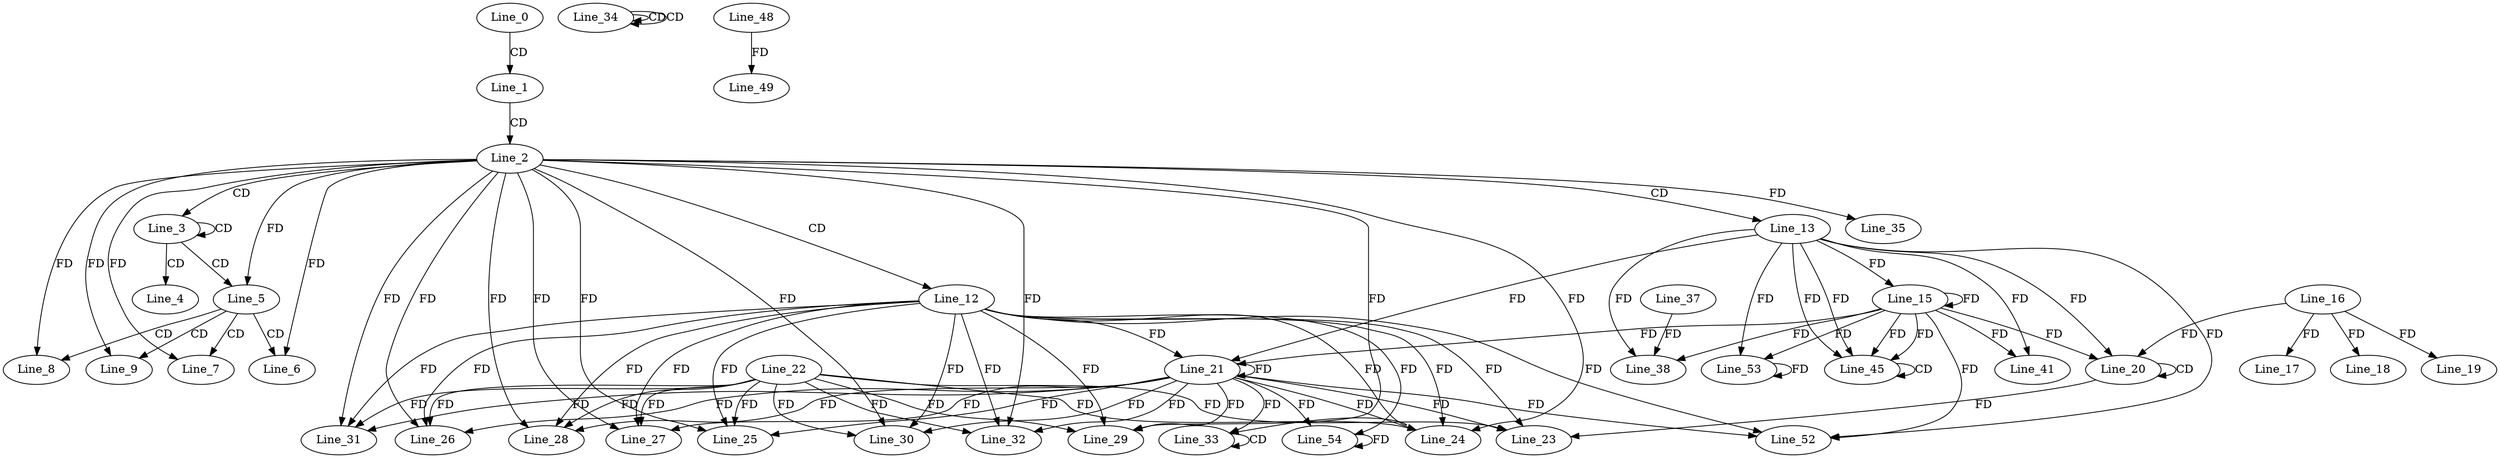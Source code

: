 digraph G {
  Line_0;
  Line_1;
  Line_2;
  Line_3;
  Line_3;
  Line_4;
  Line_5;
  Line_6;
  Line_6;
  Line_7;
  Line_7;
  Line_8;
  Line_8;
  Line_9;
  Line_9;
  Line_12;
  Line_13;
  Line_15;
  Line_15;
  Line_16;
  Line_17;
  Line_18;
  Line_19;
  Line_20;
  Line_20;
  Line_21;
  Line_21;
  Line_21;
  Line_21;
  Line_23;
  Line_22;
  Line_23;
  Line_24;
  Line_24;
  Line_24;
  Line_25;
  Line_25;
  Line_25;
  Line_26;
  Line_26;
  Line_26;
  Line_27;
  Line_27;
  Line_27;
  Line_28;
  Line_28;
  Line_28;
  Line_29;
  Line_29;
  Line_29;
  Line_30;
  Line_30;
  Line_30;
  Line_31;
  Line_31;
  Line_31;
  Line_32;
  Line_32;
  Line_32;
  Line_33;
  Line_33;
  Line_34;
  Line_34;
  Line_34;
  Line_35;
  Line_38;
  Line_37;
  Line_41;
  Line_45;
  Line_45;
  Line_48;
  Line_49;
  Line_52;
  Line_53;
  Line_54;
  Line_0 -> Line_1 [ label="CD" ];
  Line_1 -> Line_2 [ label="CD" ];
  Line_2 -> Line_3 [ label="CD" ];
  Line_3 -> Line_3 [ label="CD" ];
  Line_3 -> Line_4 [ label="CD" ];
  Line_3 -> Line_5 [ label="CD" ];
  Line_2 -> Line_5 [ label="FD" ];
  Line_5 -> Line_6 [ label="CD" ];
  Line_2 -> Line_6 [ label="FD" ];
  Line_5 -> Line_7 [ label="CD" ];
  Line_2 -> Line_7 [ label="FD" ];
  Line_5 -> Line_8 [ label="CD" ];
  Line_2 -> Line_8 [ label="FD" ];
  Line_5 -> Line_9 [ label="CD" ];
  Line_2 -> Line_9 [ label="FD" ];
  Line_2 -> Line_12 [ label="CD" ];
  Line_2 -> Line_13 [ label="CD" ];
  Line_13 -> Line_15 [ label="FD" ];
  Line_15 -> Line_15 [ label="FD" ];
  Line_16 -> Line_17 [ label="FD" ];
  Line_16 -> Line_18 [ label="FD" ];
  Line_16 -> Line_19 [ label="FD" ];
  Line_20 -> Line_20 [ label="CD" ];
  Line_13 -> Line_20 [ label="FD" ];
  Line_15 -> Line_20 [ label="FD" ];
  Line_16 -> Line_20 [ label="FD" ];
  Line_12 -> Line_21 [ label="FD" ];
  Line_21 -> Line_21 [ label="FD" ];
  Line_13 -> Line_21 [ label="FD" ];
  Line_15 -> Line_21 [ label="FD" ];
  Line_12 -> Line_23 [ label="FD" ];
  Line_21 -> Line_23 [ label="FD" ];
  Line_20 -> Line_23 [ label="FD" ];
  Line_22 -> Line_23 [ label="FD" ];
  Line_12 -> Line_24 [ label="FD" ];
  Line_21 -> Line_24 [ label="FD" ];
  Line_22 -> Line_24 [ label="FD" ];
  Line_2 -> Line_24 [ label="FD" ];
  Line_12 -> Line_25 [ label="FD" ];
  Line_21 -> Line_25 [ label="FD" ];
  Line_22 -> Line_25 [ label="FD" ];
  Line_2 -> Line_25 [ label="FD" ];
  Line_12 -> Line_26 [ label="FD" ];
  Line_21 -> Line_26 [ label="FD" ];
  Line_22 -> Line_26 [ label="FD" ];
  Line_2 -> Line_26 [ label="FD" ];
  Line_12 -> Line_27 [ label="FD" ];
  Line_21 -> Line_27 [ label="FD" ];
  Line_22 -> Line_27 [ label="FD" ];
  Line_2 -> Line_27 [ label="FD" ];
  Line_12 -> Line_28 [ label="FD" ];
  Line_21 -> Line_28 [ label="FD" ];
  Line_22 -> Line_28 [ label="FD" ];
  Line_2 -> Line_28 [ label="FD" ];
  Line_12 -> Line_29 [ label="FD" ];
  Line_21 -> Line_29 [ label="FD" ];
  Line_22 -> Line_29 [ label="FD" ];
  Line_2 -> Line_29 [ label="FD" ];
  Line_12 -> Line_30 [ label="FD" ];
  Line_21 -> Line_30 [ label="FD" ];
  Line_22 -> Line_30 [ label="FD" ];
  Line_2 -> Line_30 [ label="FD" ];
  Line_12 -> Line_31 [ label="FD" ];
  Line_21 -> Line_31 [ label="FD" ];
  Line_22 -> Line_31 [ label="FD" ];
  Line_2 -> Line_31 [ label="FD" ];
  Line_12 -> Line_32 [ label="FD" ];
  Line_21 -> Line_32 [ label="FD" ];
  Line_22 -> Line_32 [ label="FD" ];
  Line_2 -> Line_32 [ label="FD" ];
  Line_33 -> Line_33 [ label="CD" ];
  Line_12 -> Line_33 [ label="FD" ];
  Line_21 -> Line_33 [ label="FD" ];
  Line_34 -> Line_34 [ label="CD" ];
  Line_34 -> Line_34 [ label="CD" ];
  Line_2 -> Line_35 [ label="FD" ];
  Line_13 -> Line_38 [ label="FD" ];
  Line_15 -> Line_38 [ label="FD" ];
  Line_37 -> Line_38 [ label="FD" ];
  Line_13 -> Line_41 [ label="FD" ];
  Line_15 -> Line_41 [ label="FD" ];
  Line_13 -> Line_45 [ label="FD" ];
  Line_15 -> Line_45 [ label="FD" ];
  Line_45 -> Line_45 [ label="CD" ];
  Line_13 -> Line_45 [ label="FD" ];
  Line_15 -> Line_45 [ label="FD" ];
  Line_48 -> Line_49 [ label="FD" ];
  Line_13 -> Line_52 [ label="FD" ];
  Line_15 -> Line_52 [ label="FD" ];
  Line_12 -> Line_52 [ label="FD" ];
  Line_21 -> Line_52 [ label="FD" ];
  Line_13 -> Line_53 [ label="FD" ];
  Line_15 -> Line_53 [ label="FD" ];
  Line_53 -> Line_53 [ label="FD" ];
  Line_12 -> Line_54 [ label="FD" ];
  Line_21 -> Line_54 [ label="FD" ];
  Line_54 -> Line_54 [ label="FD" ];
}
